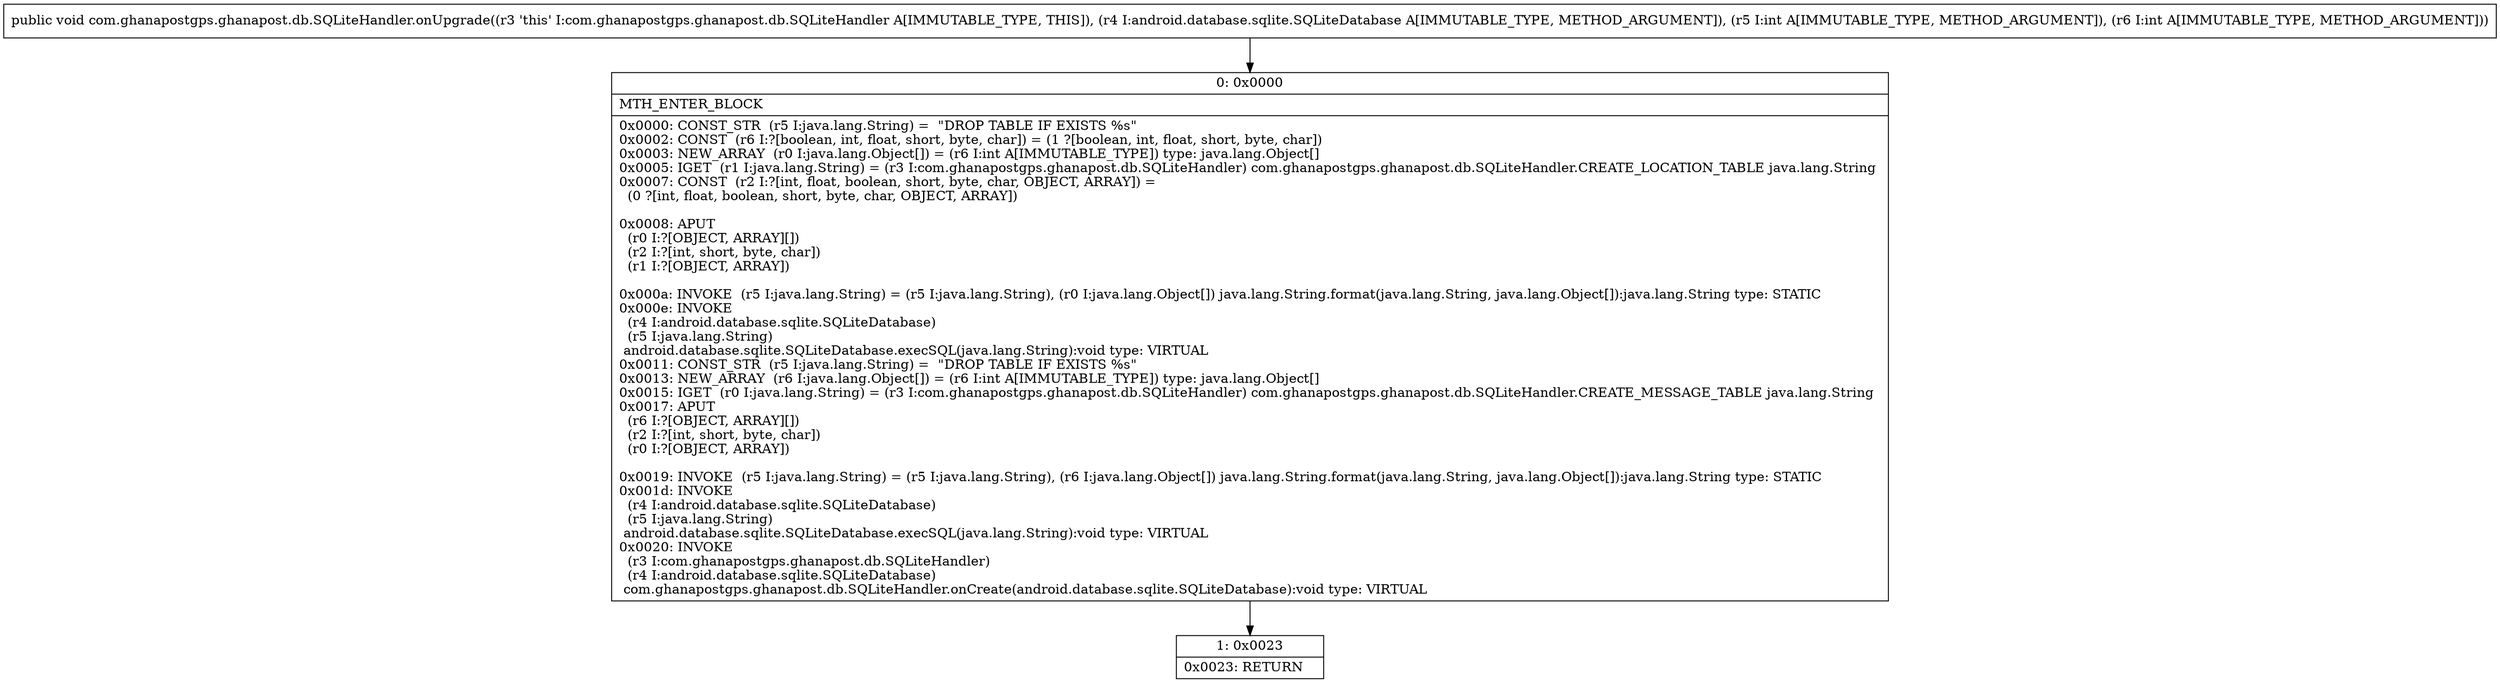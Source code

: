 digraph "CFG forcom.ghanapostgps.ghanapost.db.SQLiteHandler.onUpgrade(Landroid\/database\/sqlite\/SQLiteDatabase;II)V" {
Node_0 [shape=record,label="{0\:\ 0x0000|MTH_ENTER_BLOCK\l|0x0000: CONST_STR  (r5 I:java.lang.String) =  \"DROP TABLE IF EXISTS %s\" \l0x0002: CONST  (r6 I:?[boolean, int, float, short, byte, char]) = (1 ?[boolean, int, float, short, byte, char]) \l0x0003: NEW_ARRAY  (r0 I:java.lang.Object[]) = (r6 I:int A[IMMUTABLE_TYPE]) type: java.lang.Object[] \l0x0005: IGET  (r1 I:java.lang.String) = (r3 I:com.ghanapostgps.ghanapost.db.SQLiteHandler) com.ghanapostgps.ghanapost.db.SQLiteHandler.CREATE_LOCATION_TABLE java.lang.String \l0x0007: CONST  (r2 I:?[int, float, boolean, short, byte, char, OBJECT, ARRAY]) = \l  (0 ?[int, float, boolean, short, byte, char, OBJECT, ARRAY])\l \l0x0008: APUT  \l  (r0 I:?[OBJECT, ARRAY][])\l  (r2 I:?[int, short, byte, char])\l  (r1 I:?[OBJECT, ARRAY])\l \l0x000a: INVOKE  (r5 I:java.lang.String) = (r5 I:java.lang.String), (r0 I:java.lang.Object[]) java.lang.String.format(java.lang.String, java.lang.Object[]):java.lang.String type: STATIC \l0x000e: INVOKE  \l  (r4 I:android.database.sqlite.SQLiteDatabase)\l  (r5 I:java.lang.String)\l android.database.sqlite.SQLiteDatabase.execSQL(java.lang.String):void type: VIRTUAL \l0x0011: CONST_STR  (r5 I:java.lang.String) =  \"DROP TABLE IF EXISTS %s\" \l0x0013: NEW_ARRAY  (r6 I:java.lang.Object[]) = (r6 I:int A[IMMUTABLE_TYPE]) type: java.lang.Object[] \l0x0015: IGET  (r0 I:java.lang.String) = (r3 I:com.ghanapostgps.ghanapost.db.SQLiteHandler) com.ghanapostgps.ghanapost.db.SQLiteHandler.CREATE_MESSAGE_TABLE java.lang.String \l0x0017: APUT  \l  (r6 I:?[OBJECT, ARRAY][])\l  (r2 I:?[int, short, byte, char])\l  (r0 I:?[OBJECT, ARRAY])\l \l0x0019: INVOKE  (r5 I:java.lang.String) = (r5 I:java.lang.String), (r6 I:java.lang.Object[]) java.lang.String.format(java.lang.String, java.lang.Object[]):java.lang.String type: STATIC \l0x001d: INVOKE  \l  (r4 I:android.database.sqlite.SQLiteDatabase)\l  (r5 I:java.lang.String)\l android.database.sqlite.SQLiteDatabase.execSQL(java.lang.String):void type: VIRTUAL \l0x0020: INVOKE  \l  (r3 I:com.ghanapostgps.ghanapost.db.SQLiteHandler)\l  (r4 I:android.database.sqlite.SQLiteDatabase)\l com.ghanapostgps.ghanapost.db.SQLiteHandler.onCreate(android.database.sqlite.SQLiteDatabase):void type: VIRTUAL \l}"];
Node_1 [shape=record,label="{1\:\ 0x0023|0x0023: RETURN   \l}"];
MethodNode[shape=record,label="{public void com.ghanapostgps.ghanapost.db.SQLiteHandler.onUpgrade((r3 'this' I:com.ghanapostgps.ghanapost.db.SQLiteHandler A[IMMUTABLE_TYPE, THIS]), (r4 I:android.database.sqlite.SQLiteDatabase A[IMMUTABLE_TYPE, METHOD_ARGUMENT]), (r5 I:int A[IMMUTABLE_TYPE, METHOD_ARGUMENT]), (r6 I:int A[IMMUTABLE_TYPE, METHOD_ARGUMENT])) }"];
MethodNode -> Node_0;
Node_0 -> Node_1;
}

